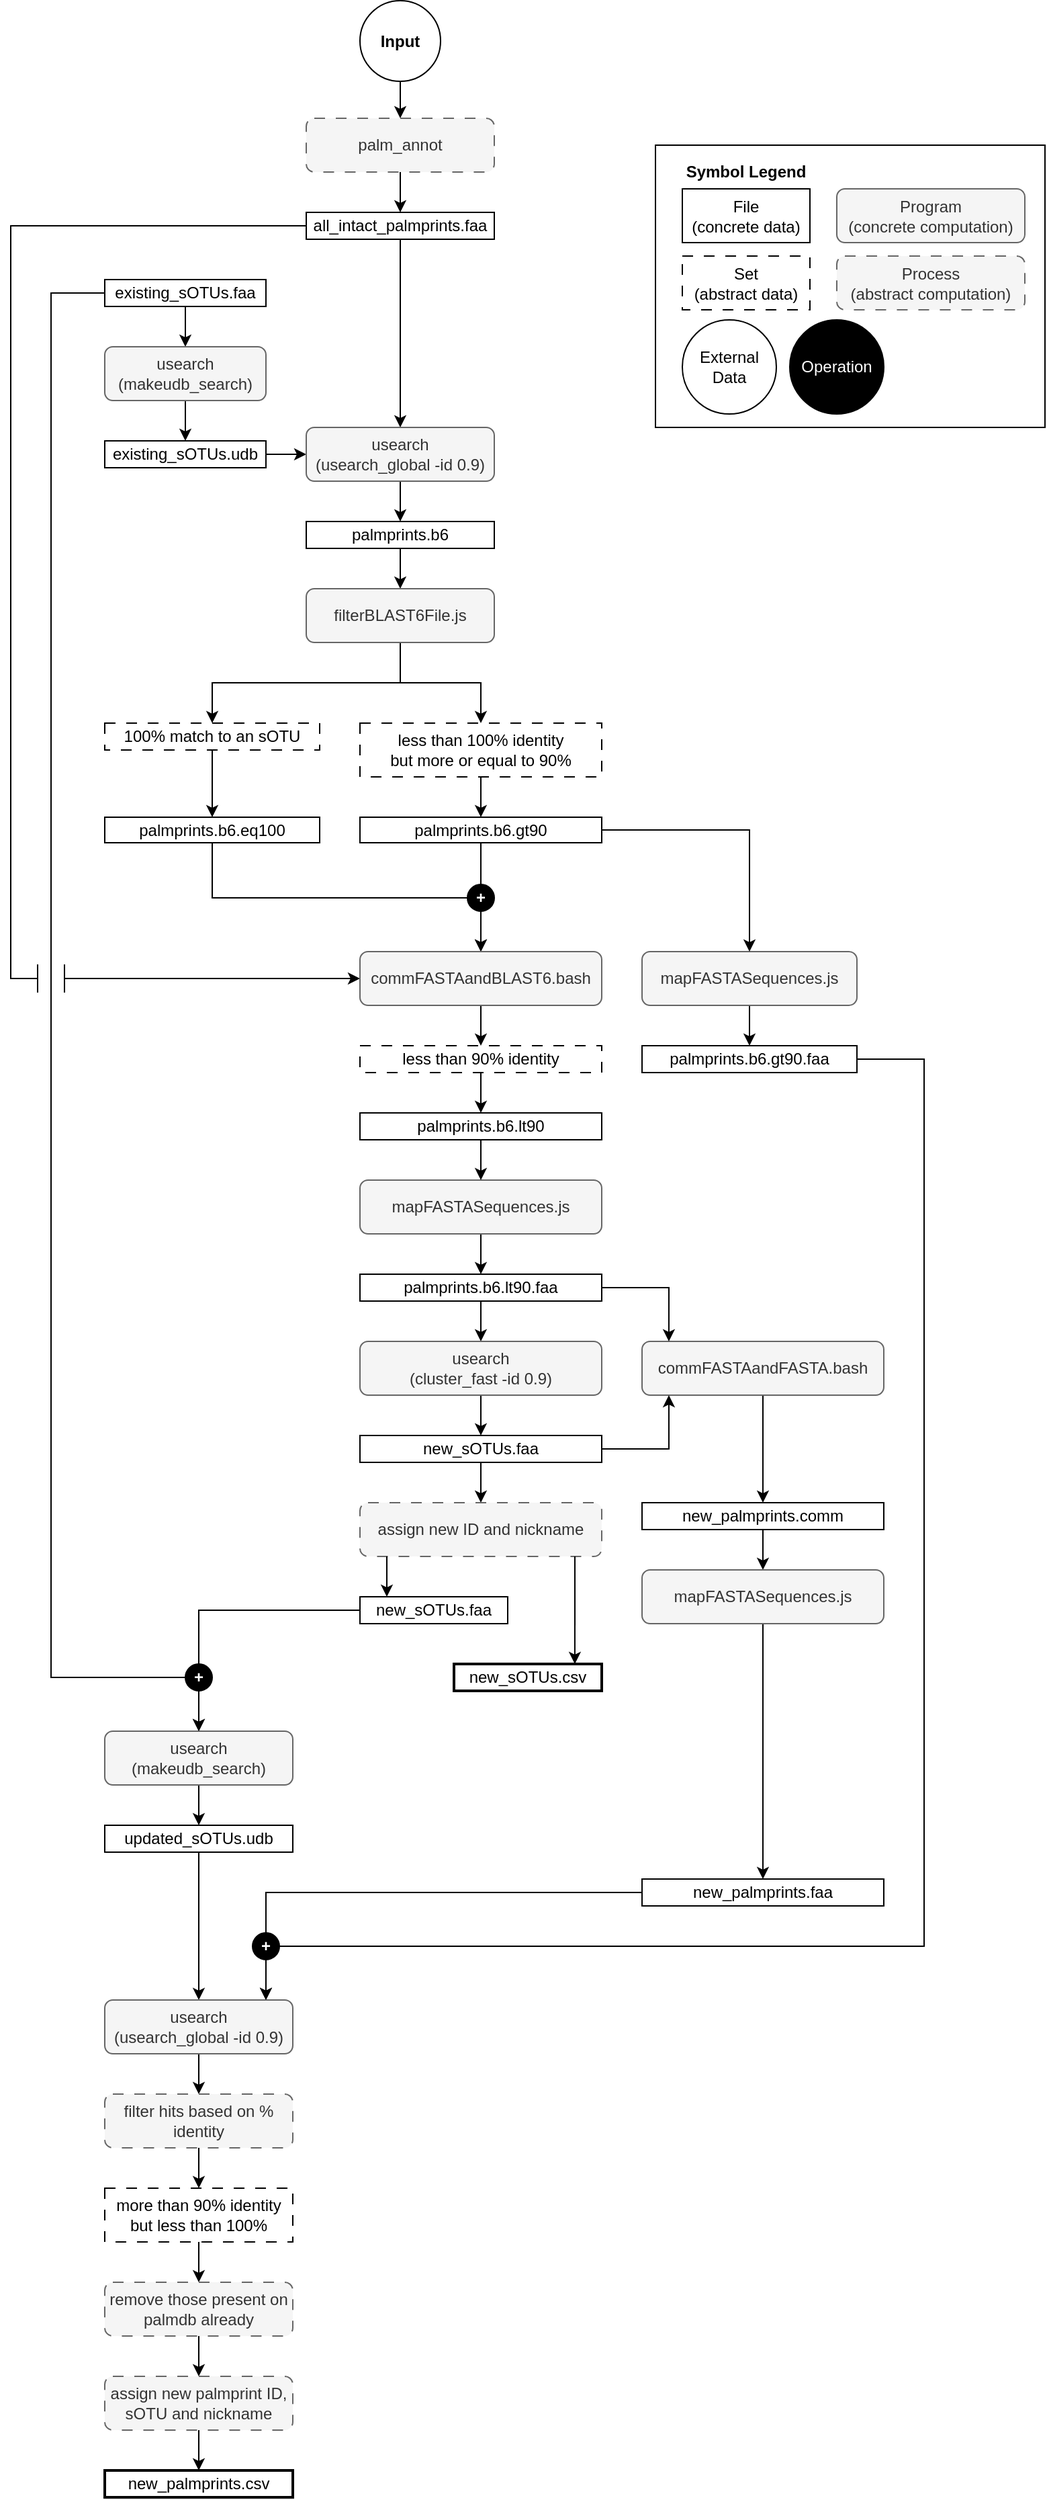 <mxfile version="24.7.6">
  <diagram name="Page-1" id="xePpAwtWUjEFdL4y1r4D">
    <mxGraphModel dx="1308" dy="904" grid="1" gridSize="10" guides="1" tooltips="1" connect="1" arrows="1" fold="1" page="1" pageScale="1" pageWidth="1100" pageHeight="850" math="0" shadow="0">
      <root>
        <mxCell id="0" />
        <mxCell id="1" parent="0" />
        <mxCell id="pcEnY2RNjyqCKXGkyiXo-41" value="" style="rounded=0;whiteSpace=wrap;html=1;" parent="1" vertex="1">
          <mxGeometry x="490" y="220" width="290" height="210" as="geometry" />
        </mxCell>
        <mxCell id="qipjCbiUXeIvuoldf0_X-224" style="edgeStyle=orthogonalEdgeStyle;rounded=0;orthogonalLoop=1;jettySize=auto;html=1;entryX=0.5;entryY=0;entryDx=0;entryDy=0;" parent="1" source="pcEnY2RNjyqCKXGkyiXo-3" target="qipjCbiUXeIvuoldf0_X-213" edge="1">
          <mxGeometry relative="1" as="geometry" />
        </mxCell>
        <mxCell id="pcEnY2RNjyqCKXGkyiXo-3" value="&lt;b&gt;Input&lt;/b&gt;" style="ellipse;whiteSpace=wrap;html=1;aspect=fixed;" parent="1" vertex="1">
          <mxGeometry x="270" y="112.5" width="60" height="60" as="geometry" />
        </mxCell>
        <mxCell id="qipjCbiUXeIvuoldf0_X-221" style="edgeStyle=orthogonalEdgeStyle;rounded=0;orthogonalLoop=1;jettySize=auto;html=1;entryX=0.5;entryY=0;entryDx=0;entryDy=0;" parent="1" source="pcEnY2RNjyqCKXGkyiXo-23" target="pcEnY2RNjyqCKXGkyiXo-30" edge="1">
          <mxGeometry relative="1" as="geometry" />
        </mxCell>
        <mxCell id="qipjCbiUXeIvuoldf0_X-222" style="edgeStyle=orthogonalEdgeStyle;rounded=0;orthogonalLoop=1;jettySize=auto;html=1;entryX=0;entryY=0.5;entryDx=0;entryDy=0;" parent="1" source="pcEnY2RNjyqCKXGkyiXo-23" target="qipjCbiUXeIvuoldf0_X-158" edge="1">
          <mxGeometry relative="1" as="geometry">
            <Array as="points">
              <mxPoint x="10" y="280" />
              <mxPoint x="10" y="840" />
            </Array>
          </mxGeometry>
        </mxCell>
        <mxCell id="pcEnY2RNjyqCKXGkyiXo-23" value="&lt;div&gt;all_intact_palmprints.faa&lt;/div&gt;" style="rounded=0;whiteSpace=wrap;html=1;" parent="1" vertex="1">
          <mxGeometry x="230" y="270" width="140" height="20" as="geometry" />
        </mxCell>
        <mxCell id="pcEnY2RNjyqCKXGkyiXo-28" style="edgeStyle=none;rounded=0;orthogonalLoop=1;jettySize=auto;html=1;entryX=0.5;entryY=0;entryDx=0;entryDy=0;" parent="1" source="pcEnY2RNjyqCKXGkyiXo-25" target="pcEnY2RNjyqCKXGkyiXo-26" edge="1">
          <mxGeometry relative="1" as="geometry" />
        </mxCell>
        <mxCell id="VFu0eOYfGQJj1M0cjpmJ-1" style="edgeStyle=orthogonalEdgeStyle;rounded=0;orthogonalLoop=1;jettySize=auto;html=1;entryX=0.5;entryY=0;entryDx=0;entryDy=0;" edge="1" parent="1" source="pcEnY2RNjyqCKXGkyiXo-25" target="qipjCbiUXeIvuoldf0_X-83">
          <mxGeometry relative="1" as="geometry">
            <Array as="points">
              <mxPoint x="40" y="330" />
              <mxPoint x="40" y="1360" />
              <mxPoint x="150" y="1360" />
            </Array>
          </mxGeometry>
        </mxCell>
        <mxCell id="pcEnY2RNjyqCKXGkyiXo-25" value="&lt;div&gt;existing_sOTUs.faa&lt;/div&gt;" style="rounded=0;whiteSpace=wrap;html=1;" parent="1" vertex="1">
          <mxGeometry x="80" y="320" width="120" height="20" as="geometry" />
        </mxCell>
        <mxCell id="pcEnY2RNjyqCKXGkyiXo-29" style="edgeStyle=none;rounded=0;orthogonalLoop=1;jettySize=auto;html=1;entryX=0.5;entryY=0;entryDx=0;entryDy=0;" parent="1" source="pcEnY2RNjyqCKXGkyiXo-26" target="pcEnY2RNjyqCKXGkyiXo-27" edge="1">
          <mxGeometry relative="1" as="geometry" />
        </mxCell>
        <mxCell id="pcEnY2RNjyqCKXGkyiXo-26" value="&lt;div&gt;usearch&lt;/div&gt;&lt;div&gt;(makeudb_search)&lt;br&gt;&lt;/div&gt;" style="rounded=1;whiteSpace=wrap;html=1;fillColor=#f5f5f5;strokeColor=#666666;fontColor=#333333;" parent="1" vertex="1">
          <mxGeometry x="80" y="370" width="120" height="40" as="geometry" />
        </mxCell>
        <mxCell id="qipjCbiUXeIvuoldf0_X-220" style="edgeStyle=orthogonalEdgeStyle;rounded=0;orthogonalLoop=1;jettySize=auto;html=1;" parent="1" source="pcEnY2RNjyqCKXGkyiXo-27" target="pcEnY2RNjyqCKXGkyiXo-30" edge="1">
          <mxGeometry relative="1" as="geometry" />
        </mxCell>
        <mxCell id="pcEnY2RNjyqCKXGkyiXo-27" value="&lt;div&gt;existing_sOTUs.udb&lt;/div&gt;" style="rounded=0;whiteSpace=wrap;html=1;" parent="1" vertex="1">
          <mxGeometry x="80" y="440" width="120" height="20" as="geometry" />
        </mxCell>
        <mxCell id="qipjCbiUXeIvuoldf0_X-120" style="edgeStyle=orthogonalEdgeStyle;rounded=0;orthogonalLoop=1;jettySize=auto;html=1;entryX=0.5;entryY=0;entryDx=0;entryDy=0;" parent="1" source="pcEnY2RNjyqCKXGkyiXo-30" target="qipjCbiUXeIvuoldf0_X-117" edge="1">
          <mxGeometry relative="1" as="geometry" />
        </mxCell>
        <mxCell id="pcEnY2RNjyqCKXGkyiXo-30" value="&lt;div&gt;usearch&lt;/div&gt;&lt;div&gt;(usearch_global -id 0.9)&lt;br&gt;&lt;/div&gt;" style="rounded=1;whiteSpace=wrap;html=1;fillColor=#f5f5f5;strokeColor=#666666;fontColor=#333333;" parent="1" vertex="1">
          <mxGeometry x="230" y="430" width="140" height="40" as="geometry" />
        </mxCell>
        <mxCell id="pcEnY2RNjyqCKXGkyiXo-35" value="&lt;div&gt;External&lt;/div&gt;&lt;div&gt;Data&lt;br&gt;&lt;/div&gt;" style="ellipse;whiteSpace=wrap;html=1;aspect=fixed;" parent="1" vertex="1">
          <mxGeometry x="510" y="350" width="70" height="70" as="geometry" />
        </mxCell>
        <mxCell id="pcEnY2RNjyqCKXGkyiXo-36" value="&lt;div&gt;File&lt;/div&gt;&lt;div&gt;(concrete data)&lt;br&gt;&lt;/div&gt;" style="rounded=0;whiteSpace=wrap;html=1;" parent="1" vertex="1">
          <mxGeometry x="510" y="252.5" width="95" height="40" as="geometry" />
        </mxCell>
        <mxCell id="pcEnY2RNjyqCKXGkyiXo-37" value="&lt;div&gt;Set&lt;/div&gt;&lt;div&gt;(abstract data)&lt;br&gt;&lt;/div&gt;" style="rounded=0;whiteSpace=wrap;html=1;dashed=1;dashPattern=8 8;" parent="1" vertex="1">
          <mxGeometry x="510" y="302.5" width="95" height="40" as="geometry" />
        </mxCell>
        <mxCell id="pcEnY2RNjyqCKXGkyiXo-38" value="&lt;div&gt;Program&lt;/div&gt;&lt;div&gt;(concrete computation)&lt;br&gt;&lt;/div&gt;" style="rounded=1;whiteSpace=wrap;html=1;fillColor=#f5f5f5;strokeColor=#666666;fontColor=#333333;" parent="1" vertex="1">
          <mxGeometry x="625" y="252.5" width="140" height="40" as="geometry" />
        </mxCell>
        <mxCell id="pcEnY2RNjyqCKXGkyiXo-40" value="Symbol Legend" style="text;html=1;align=center;verticalAlign=middle;whiteSpace=wrap;rounded=0;fontStyle=1" parent="1" vertex="1">
          <mxGeometry x="510" y="227.5" width="95" height="25" as="geometry" />
        </mxCell>
        <mxCell id="pcEnY2RNjyqCKXGkyiXo-48" value="&lt;div&gt;Process&lt;/div&gt;&lt;div&gt;(abstract computation)&lt;br&gt;&lt;/div&gt;" style="rounded=1;whiteSpace=wrap;html=1;fillColor=#f5f5f5;strokeColor=#666666;fontColor=#333333;dashed=1;dashPattern=8 8;" parent="1" vertex="1">
          <mxGeometry x="625" y="302.5" width="140" height="40" as="geometry" />
        </mxCell>
        <mxCell id="qipjCbiUXeIvuoldf0_X-174" style="edgeStyle=orthogonalEdgeStyle;rounded=0;orthogonalLoop=1;jettySize=auto;html=1;entryX=0.5;entryY=0;entryDx=0;entryDy=0;" parent="1" source="qipjCbiUXeIvuoldf0_X-9" target="qipjCbiUXeIvuoldf0_X-166" edge="1">
          <mxGeometry relative="1" as="geometry" />
        </mxCell>
        <mxCell id="qipjCbiUXeIvuoldf0_X-9" value="&lt;div&gt;&lt;span style=&quot;background-color: initial;&quot;&gt;less than 90% identity&lt;/span&gt;&lt;br&gt;&lt;/div&gt;" style="rounded=0;whiteSpace=wrap;html=1;dashed=1;dashPattern=8 8;" parent="1" vertex="1">
          <mxGeometry x="270" y="890" width="180" height="20" as="geometry" />
        </mxCell>
        <mxCell id="qipjCbiUXeIvuoldf0_X-155" style="edgeStyle=orthogonalEdgeStyle;rounded=0;orthogonalLoop=1;jettySize=auto;html=1;entryX=0.5;entryY=0;entryDx=0;entryDy=0;" parent="1" source="qipjCbiUXeIvuoldf0_X-18" target="qipjCbiUXeIvuoldf0_X-23" edge="1">
          <mxGeometry relative="1" as="geometry" />
        </mxCell>
        <mxCell id="qipjCbiUXeIvuoldf0_X-18" value="mapFASTASequences.js" style="rounded=1;whiteSpace=wrap;html=1;fillColor=#f5f5f5;strokeColor=#666666;fontColor=#333333;" parent="1" vertex="1">
          <mxGeometry x="270" y="990" width="180" height="40" as="geometry" />
        </mxCell>
        <mxCell id="qipjCbiUXeIvuoldf0_X-153" style="edgeStyle=orthogonalEdgeStyle;rounded=0;orthogonalLoop=1;jettySize=auto;html=1;entryX=0.5;entryY=0;entryDx=0;entryDy=0;" parent="1" source="qipjCbiUXeIvuoldf0_X-23" target="qipjCbiUXeIvuoldf0_X-27" edge="1">
          <mxGeometry relative="1" as="geometry" />
        </mxCell>
        <mxCell id="qipjCbiUXeIvuoldf0_X-23" value="&lt;div&gt;palmprints.b6.lt90.faa&lt;/div&gt;" style="rounded=0;whiteSpace=wrap;html=1;" parent="1" vertex="1">
          <mxGeometry x="270" y="1060" width="180" height="20" as="geometry" />
        </mxCell>
        <mxCell id="qipjCbiUXeIvuoldf0_X-190" style="edgeStyle=orthogonalEdgeStyle;rounded=0;orthogonalLoop=1;jettySize=auto;html=1;entryX=0.5;entryY=0;entryDx=0;entryDy=0;" parent="1" source="qipjCbiUXeIvuoldf0_X-27" target="qipjCbiUXeIvuoldf0_X-28" edge="1">
          <mxGeometry relative="1" as="geometry" />
        </mxCell>
        <mxCell id="qipjCbiUXeIvuoldf0_X-27" value="&lt;div&gt;usearch&lt;/div&gt;&lt;div&gt;(cluster_fast -id 0.9)&lt;br&gt;&lt;/div&gt;" style="rounded=1;whiteSpace=wrap;html=1;fillColor=#f5f5f5;strokeColor=#666666;fontColor=#333333;" parent="1" vertex="1">
          <mxGeometry x="270" y="1110" width="180" height="40" as="geometry" />
        </mxCell>
        <mxCell id="qipjCbiUXeIvuoldf0_X-37" style="edgeStyle=orthogonalEdgeStyle;rounded=0;orthogonalLoop=1;jettySize=auto;html=1;entryX=0.5;entryY=0;entryDx=0;entryDy=0;" parent="1" source="qipjCbiUXeIvuoldf0_X-28" target="qipjCbiUXeIvuoldf0_X-36" edge="1">
          <mxGeometry relative="1" as="geometry" />
        </mxCell>
        <mxCell id="qipjCbiUXeIvuoldf0_X-28" value="&lt;div&gt;new_sOTUs.faa&lt;/div&gt;" style="rounded=0;whiteSpace=wrap;html=1;" parent="1" vertex="1">
          <mxGeometry x="270" y="1180" width="180" height="20" as="geometry" />
        </mxCell>
        <mxCell id="qipjCbiUXeIvuoldf0_X-36" value="assign new ID and nickname" style="rounded=1;whiteSpace=wrap;html=1;fillColor=#f5f5f5;strokeColor=#666666;fontColor=#333333;dashed=1;dashPattern=8 8;" parent="1" vertex="1">
          <mxGeometry x="270" y="1230" width="180" height="40" as="geometry" />
        </mxCell>
        <mxCell id="qipjCbiUXeIvuoldf0_X-125" style="edgeStyle=orthogonalEdgeStyle;rounded=0;orthogonalLoop=1;jettySize=auto;html=1;entryX=0.5;entryY=0;entryDx=0;entryDy=0;" parent="1" source="qipjCbiUXeIvuoldf0_X-60" target="qipjCbiUXeIvuoldf0_X-122" edge="1">
          <mxGeometry relative="1" as="geometry" />
        </mxCell>
        <mxCell id="qipjCbiUXeIvuoldf0_X-60" value="&lt;div&gt;&lt;span style=&quot;background-color: initial;&quot;&gt;less than 100% identity&lt;/span&gt;&lt;br&gt;&lt;/div&gt;&lt;div&gt;&lt;span style=&quot;background-color: initial;&quot;&gt;but more or equal to 90%&lt;/span&gt;&lt;/div&gt;" style="rounded=0;whiteSpace=wrap;html=1;dashed=1;dashPattern=8 8;" parent="1" vertex="1">
          <mxGeometry x="270" y="650" width="180" height="40" as="geometry" />
        </mxCell>
        <mxCell id="qipjCbiUXeIvuoldf0_X-61" style="edgeStyle=orthogonalEdgeStyle;rounded=0;orthogonalLoop=1;jettySize=auto;html=1;entryX=0.5;entryY=0;entryDx=0;entryDy=0;" parent="1" source="qipjCbiUXeIvuoldf0_X-62" target="qipjCbiUXeIvuoldf0_X-63" edge="1">
          <mxGeometry relative="1" as="geometry" />
        </mxCell>
        <mxCell id="qipjCbiUXeIvuoldf0_X-62" value="mapFASTASequences.js" style="rounded=1;whiteSpace=wrap;html=1;fillColor=#f5f5f5;strokeColor=#666666;fontColor=#333333;" parent="1" vertex="1">
          <mxGeometry x="480" y="820" width="160" height="40" as="geometry" />
        </mxCell>
        <mxCell id="VFu0eOYfGQJj1M0cjpmJ-12" style="edgeStyle=orthogonalEdgeStyle;rounded=0;orthogonalLoop=1;jettySize=auto;html=1;" edge="1" parent="1" source="qipjCbiUXeIvuoldf0_X-63">
          <mxGeometry relative="1" as="geometry">
            <mxPoint x="200" y="1600" as="targetPoint" />
            <Array as="points">
              <mxPoint x="690" y="900" />
              <mxPoint x="690" y="1560" />
              <mxPoint x="200" y="1560" />
            </Array>
          </mxGeometry>
        </mxCell>
        <mxCell id="qipjCbiUXeIvuoldf0_X-63" value="&lt;div&gt;palmprints.b6.gt90.faa&lt;/div&gt;" style="rounded=0;whiteSpace=wrap;html=1;" parent="1" vertex="1">
          <mxGeometry x="480" y="890" width="160" height="20" as="geometry" />
        </mxCell>
        <mxCell id="qipjCbiUXeIvuoldf0_X-126" style="edgeStyle=orthogonalEdgeStyle;rounded=0;orthogonalLoop=1;jettySize=auto;html=1;entryX=0.5;entryY=0;entryDx=0;entryDy=0;" parent="1" source="qipjCbiUXeIvuoldf0_X-65" target="qipjCbiUXeIvuoldf0_X-124" edge="1">
          <mxGeometry relative="1" as="geometry" />
        </mxCell>
        <mxCell id="qipjCbiUXeIvuoldf0_X-65" value="&lt;div&gt;&lt;span style=&quot;background-color: initial;&quot;&gt;100% match to an sOTU&lt;/span&gt;&lt;br&gt;&lt;/div&gt;" style="rounded=0;whiteSpace=wrap;html=1;dashed=1;dashPattern=8 8;" parent="1" vertex="1">
          <mxGeometry x="80" y="650" width="160" height="20" as="geometry" />
        </mxCell>
        <mxCell id="qipjCbiUXeIvuoldf0_X-82" style="edgeStyle=none;rounded=0;orthogonalLoop=1;jettySize=auto;html=1;entryX=0.5;entryY=0;entryDx=0;entryDy=0;" parent="1" source="qipjCbiUXeIvuoldf0_X-83" target="qipjCbiUXeIvuoldf0_X-84" edge="1">
          <mxGeometry relative="1" as="geometry" />
        </mxCell>
        <mxCell id="qipjCbiUXeIvuoldf0_X-83" value="&lt;div&gt;usearch&lt;/div&gt;&lt;div&gt;(makeudb_search)&lt;br&gt;&lt;/div&gt;" style="rounded=1;whiteSpace=wrap;html=1;fillColor=#f5f5f5;strokeColor=#666666;fontColor=#333333;" parent="1" vertex="1">
          <mxGeometry x="80" y="1400" width="140" height="40" as="geometry" />
        </mxCell>
        <mxCell id="qipjCbiUXeIvuoldf0_X-212" style="edgeStyle=orthogonalEdgeStyle;rounded=0;orthogonalLoop=1;jettySize=auto;html=1;entryX=0.5;entryY=0;entryDx=0;entryDy=0;" parent="1" source="qipjCbiUXeIvuoldf0_X-84" target="qipjCbiUXeIvuoldf0_X-100" edge="1">
          <mxGeometry relative="1" as="geometry" />
        </mxCell>
        <mxCell id="qipjCbiUXeIvuoldf0_X-84" value="&lt;div&gt;updated_sOTUs.udb&lt;/div&gt;" style="rounded=0;whiteSpace=wrap;html=1;" parent="1" vertex="1">
          <mxGeometry x="80" y="1470" width="140" height="20" as="geometry" />
        </mxCell>
        <mxCell id="qipjCbiUXeIvuoldf0_X-97" value="&lt;div&gt;Operation&lt;/div&gt;" style="ellipse;whiteSpace=wrap;html=1;aspect=fixed;fillStyle=auto;fillColor=#000000;fontColor=#FFFFFF;" parent="1" vertex="1">
          <mxGeometry x="590" y="350" width="70" height="70" as="geometry" />
        </mxCell>
        <mxCell id="qipjCbiUXeIvuoldf0_X-108" style="edgeStyle=orthogonalEdgeStyle;rounded=0;orthogonalLoop=1;jettySize=auto;html=1;entryX=0.5;entryY=0;entryDx=0;entryDy=0;" parent="1" source="qipjCbiUXeIvuoldf0_X-100" target="qipjCbiUXeIvuoldf0_X-106" edge="1">
          <mxGeometry relative="1" as="geometry" />
        </mxCell>
        <mxCell id="qipjCbiUXeIvuoldf0_X-100" value="&lt;div&gt;usearch&lt;/div&gt;&lt;div&gt;(usearch_global -id 0.9)&lt;br&gt;&lt;/div&gt;" style="rounded=1;whiteSpace=wrap;html=1;fillColor=#f5f5f5;strokeColor=#666666;fontColor=#333333;" parent="1" vertex="1">
          <mxGeometry x="80" y="1600" width="140" height="40" as="geometry" />
        </mxCell>
        <mxCell id="qipjCbiUXeIvuoldf0_X-110" style="edgeStyle=orthogonalEdgeStyle;rounded=0;orthogonalLoop=1;jettySize=auto;html=1;entryX=0.5;entryY=0;entryDx=0;entryDy=0;" parent="1" source="qipjCbiUXeIvuoldf0_X-106" target="qipjCbiUXeIvuoldf0_X-109" edge="1">
          <mxGeometry relative="1" as="geometry" />
        </mxCell>
        <mxCell id="qipjCbiUXeIvuoldf0_X-106" value="filter hits based on % identity" style="rounded=1;whiteSpace=wrap;html=1;fillColor=#f5f5f5;strokeColor=#666666;fontColor=#333333;dashed=1;dashPattern=8 8;" parent="1" vertex="1">
          <mxGeometry x="80" y="1670" width="140" height="40" as="geometry" />
        </mxCell>
        <mxCell id="qipjCbiUXeIvuoldf0_X-112" style="edgeStyle=orthogonalEdgeStyle;rounded=0;orthogonalLoop=1;jettySize=auto;html=1;entryX=0.5;entryY=0;entryDx=0;entryDy=0;" parent="1" source="qipjCbiUXeIvuoldf0_X-109" target="qipjCbiUXeIvuoldf0_X-111" edge="1">
          <mxGeometry relative="1" as="geometry" />
        </mxCell>
        <mxCell id="qipjCbiUXeIvuoldf0_X-109" value="&lt;div&gt;&lt;span style=&quot;background-color: initial;&quot;&gt;more than 90% identity&lt;/span&gt;&lt;br&gt;&lt;/div&gt;&lt;div&gt;&lt;span style=&quot;background-color: initial;&quot;&gt;but less than 100%&lt;/span&gt;&lt;/div&gt;" style="rounded=0;whiteSpace=wrap;html=1;dashed=1;dashPattern=8 8;" parent="1" vertex="1">
          <mxGeometry x="80" y="1740" width="140" height="40" as="geometry" />
        </mxCell>
        <mxCell id="VFu0eOYfGQJj1M0cjpmJ-14" style="edgeStyle=orthogonalEdgeStyle;rounded=0;orthogonalLoop=1;jettySize=auto;html=1;entryX=0.5;entryY=0;entryDx=0;entryDy=0;" edge="1" parent="1" source="qipjCbiUXeIvuoldf0_X-111" target="VFu0eOYfGQJj1M0cjpmJ-13">
          <mxGeometry relative="1" as="geometry" />
        </mxCell>
        <mxCell id="qipjCbiUXeIvuoldf0_X-111" value="remove those present on palmdb already" style="rounded=1;whiteSpace=wrap;html=1;fillColor=#f5f5f5;strokeColor=#666666;fontColor=#333333;dashed=1;dashPattern=8 8;" parent="1" vertex="1">
          <mxGeometry x="80" y="1810" width="140" height="40" as="geometry" />
        </mxCell>
        <mxCell id="qipjCbiUXeIvuoldf0_X-113" value="&lt;div&gt;new_sOTUs.csv&lt;/div&gt;" style="rounded=0;whiteSpace=wrap;html=1;strokeWidth=2;" parent="1" vertex="1">
          <mxGeometry x="340" y="1350" width="110" height="20" as="geometry" />
        </mxCell>
        <mxCell id="qipjCbiUXeIvuoldf0_X-115" value="&lt;div&gt;new_palmprints.csv&lt;/div&gt;" style="rounded=0;whiteSpace=wrap;html=1;strokeWidth=2;" parent="1" vertex="1">
          <mxGeometry x="80" y="1950" width="140" height="20" as="geometry" />
        </mxCell>
        <mxCell id="qipjCbiUXeIvuoldf0_X-118" style="edgeStyle=orthogonalEdgeStyle;rounded=0;orthogonalLoop=1;jettySize=auto;html=1;entryX=0.5;entryY=0;entryDx=0;entryDy=0;" parent="1" source="qipjCbiUXeIvuoldf0_X-117" edge="1">
          <mxGeometry relative="1" as="geometry">
            <mxPoint x="300" y="550" as="targetPoint" />
          </mxGeometry>
        </mxCell>
        <mxCell id="qipjCbiUXeIvuoldf0_X-117" value="&lt;div&gt;palmprints.b6&lt;/div&gt;" style="rounded=0;whiteSpace=wrap;html=1;" parent="1" vertex="1">
          <mxGeometry x="230" y="500" width="140" height="20" as="geometry" />
        </mxCell>
        <mxCell id="qipjCbiUXeIvuoldf0_X-149" style="edgeStyle=orthogonalEdgeStyle;rounded=0;orthogonalLoop=1;jettySize=auto;html=1;entryX=0.5;entryY=0;entryDx=0;entryDy=0;" parent="1" source="qipjCbiUXeIvuoldf0_X-121" target="qipjCbiUXeIvuoldf0_X-65" edge="1">
          <mxGeometry relative="1" as="geometry">
            <Array as="points">
              <mxPoint x="300" y="620" />
              <mxPoint x="160" y="620" />
            </Array>
          </mxGeometry>
        </mxCell>
        <mxCell id="qipjCbiUXeIvuoldf0_X-188" style="edgeStyle=orthogonalEdgeStyle;rounded=0;orthogonalLoop=1;jettySize=auto;html=1;" parent="1" source="qipjCbiUXeIvuoldf0_X-121" target="qipjCbiUXeIvuoldf0_X-60" edge="1">
          <mxGeometry relative="1" as="geometry">
            <Array as="points">
              <mxPoint x="300" y="620" />
              <mxPoint x="360" y="620" />
            </Array>
          </mxGeometry>
        </mxCell>
        <mxCell id="qipjCbiUXeIvuoldf0_X-121" value="filterBLAST6File.js" style="rounded=1;whiteSpace=wrap;html=1;fillColor=#f5f5f5;strokeColor=#666666;fontColor=#333333;" parent="1" vertex="1">
          <mxGeometry x="230" y="550" width="140" height="40" as="geometry" />
        </mxCell>
        <mxCell id="qipjCbiUXeIvuoldf0_X-131" style="edgeStyle=orthogonalEdgeStyle;rounded=0;orthogonalLoop=1;jettySize=auto;html=1;entryX=0.5;entryY=0;entryDx=0;entryDy=0;" parent="1" source="qipjCbiUXeIvuoldf0_X-122" target="qipjCbiUXeIvuoldf0_X-62" edge="1">
          <mxGeometry relative="1" as="geometry" />
        </mxCell>
        <mxCell id="qipjCbiUXeIvuoldf0_X-217" style="edgeStyle=orthogonalEdgeStyle;rounded=0;orthogonalLoop=1;jettySize=auto;html=1;entryX=0.5;entryY=0;entryDx=0;entryDy=0;" parent="1" source="qipjCbiUXeIvuoldf0_X-122" target="qipjCbiUXeIvuoldf0_X-158" edge="1">
          <mxGeometry relative="1" as="geometry" />
        </mxCell>
        <mxCell id="qipjCbiUXeIvuoldf0_X-122" value="&lt;div&gt;palmprints.b6.gt90&lt;/div&gt;" style="rounded=0;whiteSpace=wrap;html=1;" parent="1" vertex="1">
          <mxGeometry x="270" y="720" width="180" height="19" as="geometry" />
        </mxCell>
        <mxCell id="qipjCbiUXeIvuoldf0_X-218" style="edgeStyle=orthogonalEdgeStyle;rounded=0;orthogonalLoop=1;jettySize=auto;html=1;entryX=0.5;entryY=0;entryDx=0;entryDy=0;" parent="1" source="qipjCbiUXeIvuoldf0_X-124" target="qipjCbiUXeIvuoldf0_X-158" edge="1">
          <mxGeometry relative="1" as="geometry">
            <Array as="points">
              <mxPoint x="160" y="780" />
              <mxPoint x="360" y="780" />
            </Array>
          </mxGeometry>
        </mxCell>
        <mxCell id="qipjCbiUXeIvuoldf0_X-124" value="&lt;div&gt;palmprints.b6.eq100&lt;/div&gt;" style="rounded=0;whiteSpace=wrap;html=1;" parent="1" vertex="1">
          <mxGeometry x="80" y="720" width="160" height="19" as="geometry" />
        </mxCell>
        <mxCell id="qipjCbiUXeIvuoldf0_X-170" style="edgeStyle=orthogonalEdgeStyle;rounded=0;orthogonalLoop=1;jettySize=auto;html=1;entryX=0.5;entryY=0;entryDx=0;entryDy=0;" parent="1" source="qipjCbiUXeIvuoldf0_X-158" target="qipjCbiUXeIvuoldf0_X-9" edge="1">
          <mxGeometry relative="1" as="geometry" />
        </mxCell>
        <mxCell id="qipjCbiUXeIvuoldf0_X-158" value="commFASTAandBLAST6.bash" style="rounded=1;whiteSpace=wrap;html=1;fillColor=#f5f5f5;strokeColor=#666666;fontColor=#333333;" parent="1" vertex="1">
          <mxGeometry x="270" y="820" width="180" height="40" as="geometry" />
        </mxCell>
        <mxCell id="qipjCbiUXeIvuoldf0_X-172" style="edgeStyle=orthogonalEdgeStyle;rounded=0;orthogonalLoop=1;jettySize=auto;html=1;entryX=0.5;entryY=0;entryDx=0;entryDy=0;" parent="1" source="qipjCbiUXeIvuoldf0_X-166" target="qipjCbiUXeIvuoldf0_X-18" edge="1">
          <mxGeometry relative="1" as="geometry" />
        </mxCell>
        <mxCell id="qipjCbiUXeIvuoldf0_X-166" value="&lt;div&gt;palmprints.b6.lt90&lt;/div&gt;" style="rounded=0;whiteSpace=wrap;html=1;" parent="1" vertex="1">
          <mxGeometry x="270" y="940" width="180" height="20" as="geometry" />
        </mxCell>
        <mxCell id="qipjCbiUXeIvuoldf0_X-177" value="&lt;b&gt;+&lt;/b&gt;" style="ellipse;whiteSpace=wrap;html=1;aspect=fixed;fillStyle=auto;fillColor=#000000;fontColor=#FFFFFF;" parent="1" vertex="1">
          <mxGeometry x="350" y="770" width="20" height="20" as="geometry" />
        </mxCell>
        <mxCell id="qipjCbiUXeIvuoldf0_X-203" style="edgeStyle=orthogonalEdgeStyle;rounded=0;orthogonalLoop=1;jettySize=auto;html=1;entryX=0.5;entryY=0;entryDx=0;entryDy=0;" parent="1" source="qipjCbiUXeIvuoldf0_X-195" target="qipjCbiUXeIvuoldf0_X-202" edge="1">
          <mxGeometry relative="1" as="geometry" />
        </mxCell>
        <mxCell id="qipjCbiUXeIvuoldf0_X-195" value="commFASTAandFASTA.bash" style="rounded=1;whiteSpace=wrap;html=1;fillColor=#f5f5f5;strokeColor=#666666;fontColor=#333333;" parent="1" vertex="1">
          <mxGeometry x="480" y="1110" width="180" height="40" as="geometry" />
        </mxCell>
        <mxCell id="qipjCbiUXeIvuoldf0_X-198" style="edgeStyle=orthogonalEdgeStyle;rounded=0;orthogonalLoop=1;jettySize=auto;html=1;entryX=0.111;entryY=0;entryDx=0;entryDy=0;entryPerimeter=0;" parent="1" source="qipjCbiUXeIvuoldf0_X-23" target="qipjCbiUXeIvuoldf0_X-195" edge="1">
          <mxGeometry relative="1" as="geometry" />
        </mxCell>
        <mxCell id="qipjCbiUXeIvuoldf0_X-199" style="edgeStyle=orthogonalEdgeStyle;rounded=0;orthogonalLoop=1;jettySize=auto;html=1;entryX=0.111;entryY=1;entryDx=0;entryDy=0;entryPerimeter=0;" parent="1" source="qipjCbiUXeIvuoldf0_X-28" target="qipjCbiUXeIvuoldf0_X-195" edge="1">
          <mxGeometry relative="1" as="geometry" />
        </mxCell>
        <mxCell id="qipjCbiUXeIvuoldf0_X-205" style="edgeStyle=orthogonalEdgeStyle;rounded=0;orthogonalLoop=1;jettySize=auto;html=1;entryX=0.5;entryY=0;entryDx=0;entryDy=0;" parent="1" source="qipjCbiUXeIvuoldf0_X-202" target="qipjCbiUXeIvuoldf0_X-204" edge="1">
          <mxGeometry relative="1" as="geometry" />
        </mxCell>
        <mxCell id="qipjCbiUXeIvuoldf0_X-202" value="&lt;div&gt;new_palmprints.comm&lt;/div&gt;" style="rounded=0;whiteSpace=wrap;html=1;" parent="1" vertex="1">
          <mxGeometry x="480" y="1230" width="180" height="20" as="geometry" />
        </mxCell>
        <mxCell id="qipjCbiUXeIvuoldf0_X-207" style="edgeStyle=orthogonalEdgeStyle;rounded=0;orthogonalLoop=1;jettySize=auto;html=1;entryX=0.5;entryY=0;entryDx=0;entryDy=0;" parent="1" source="qipjCbiUXeIvuoldf0_X-204" target="qipjCbiUXeIvuoldf0_X-206" edge="1">
          <mxGeometry relative="1" as="geometry" />
        </mxCell>
        <mxCell id="qipjCbiUXeIvuoldf0_X-204" value="mapFASTASequences.js" style="rounded=1;whiteSpace=wrap;html=1;fillColor=#f5f5f5;strokeColor=#666666;fontColor=#333333;" parent="1" vertex="1">
          <mxGeometry x="480" y="1280" width="180" height="40" as="geometry" />
        </mxCell>
        <mxCell id="qipjCbiUXeIvuoldf0_X-206" value="&lt;div&gt;new_palmprints.faa&lt;/div&gt;" style="rounded=0;whiteSpace=wrap;html=1;" parent="1" vertex="1">
          <mxGeometry x="480" y="1510" width="180" height="20" as="geometry" />
        </mxCell>
        <mxCell id="qipjCbiUXeIvuoldf0_X-223" style="edgeStyle=orthogonalEdgeStyle;rounded=0;orthogonalLoop=1;jettySize=auto;html=1;entryX=0.5;entryY=0;entryDx=0;entryDy=0;" parent="1" source="qipjCbiUXeIvuoldf0_X-213" target="pcEnY2RNjyqCKXGkyiXo-23" edge="1">
          <mxGeometry relative="1" as="geometry" />
        </mxCell>
        <mxCell id="qipjCbiUXeIvuoldf0_X-213" value="palm_annot" style="rounded=1;whiteSpace=wrap;html=1;fillColor=#f5f5f5;strokeColor=#666666;fontColor=#333333;dashed=1;dashPattern=8 8;" parent="1" vertex="1">
          <mxGeometry x="230" y="200" width="140" height="40" as="geometry" />
        </mxCell>
        <mxCell id="qipjCbiUXeIvuoldf0_X-227" value="" style="shape=partialRectangle;whiteSpace=wrap;html=1;top=0;bottom=0;fillColor=#FFFFFF;" parent="1" vertex="1">
          <mxGeometry x="30" y="830" width="20" height="20" as="geometry" />
        </mxCell>
        <mxCell id="VFu0eOYfGQJj1M0cjpmJ-5" style="edgeStyle=orthogonalEdgeStyle;rounded=0;orthogonalLoop=1;jettySize=auto;html=1;entryX=0.5;entryY=0;entryDx=0;entryDy=0;" edge="1" parent="1" source="VFu0eOYfGQJj1M0cjpmJ-3" target="qipjCbiUXeIvuoldf0_X-83">
          <mxGeometry relative="1" as="geometry" />
        </mxCell>
        <mxCell id="qipjCbiUXeIvuoldf0_X-229" value="" style="endArrow=none;html=1;rounded=0;exitX=0.5;exitY=1;exitDx=0;exitDy=0;" parent="1" source="qipjCbiUXeIvuoldf0_X-227" edge="1">
          <mxGeometry width="50" height="50" relative="1" as="geometry">
            <mxPoint x="-10" y="880" as="sourcePoint" />
            <mxPoint x="40" y="830" as="targetPoint" />
          </mxGeometry>
        </mxCell>
        <mxCell id="VFu0eOYfGQJj1M0cjpmJ-3" value="&lt;div&gt;new_sOTUs.faa&lt;/div&gt;" style="rounded=0;whiteSpace=wrap;html=1;" vertex="1" parent="1">
          <mxGeometry x="270" y="1300" width="110" height="20" as="geometry" />
        </mxCell>
        <mxCell id="qipjCbiUXeIvuoldf0_X-98" value="&lt;b&gt;+&lt;/b&gt;" style="ellipse;whiteSpace=wrap;html=1;aspect=fixed;fillStyle=auto;fillColor=#000000;fontColor=#FFFFFF;" parent="1" vertex="1">
          <mxGeometry x="140" y="1350" width="20" height="20" as="geometry" />
        </mxCell>
        <mxCell id="VFu0eOYfGQJj1M0cjpmJ-7" style="edgeStyle=orthogonalEdgeStyle;rounded=0;orthogonalLoop=1;jettySize=auto;html=1;entryX=0.857;entryY=0;entryDx=0;entryDy=0;entryPerimeter=0;" edge="1" parent="1" source="qipjCbiUXeIvuoldf0_X-206" target="qipjCbiUXeIvuoldf0_X-100">
          <mxGeometry relative="1" as="geometry" />
        </mxCell>
        <mxCell id="qipjCbiUXeIvuoldf0_X-233" value="&lt;b&gt;+&lt;/b&gt;" style="ellipse;whiteSpace=wrap;html=1;aspect=fixed;fillStyle=auto;fillColor=#000000;fontColor=#FFFFFF;" parent="1" vertex="1">
          <mxGeometry x="190" y="1550" width="20" height="20" as="geometry" />
        </mxCell>
        <mxCell id="VFu0eOYfGQJj1M0cjpmJ-10" value="" style="endArrow=classic;html=1;rounded=0;" edge="1" parent="1">
          <mxGeometry width="50" height="50" relative="1" as="geometry">
            <mxPoint x="290" y="1270" as="sourcePoint" />
            <mxPoint x="290" y="1300" as="targetPoint" />
          </mxGeometry>
        </mxCell>
        <mxCell id="VFu0eOYfGQJj1M0cjpmJ-11" value="" style="endArrow=classic;html=1;rounded=0;entryX=0.818;entryY=0;entryDx=0;entryDy=0;entryPerimeter=0;" edge="1" parent="1" target="qipjCbiUXeIvuoldf0_X-113">
          <mxGeometry width="50" height="50" relative="1" as="geometry">
            <mxPoint x="430" y="1270" as="sourcePoint" />
            <mxPoint x="430" y="1300" as="targetPoint" />
          </mxGeometry>
        </mxCell>
        <mxCell id="VFu0eOYfGQJj1M0cjpmJ-15" style="edgeStyle=orthogonalEdgeStyle;rounded=0;orthogonalLoop=1;jettySize=auto;html=1;entryX=0.5;entryY=0;entryDx=0;entryDy=0;" edge="1" parent="1" source="VFu0eOYfGQJj1M0cjpmJ-13" target="qipjCbiUXeIvuoldf0_X-115">
          <mxGeometry relative="1" as="geometry" />
        </mxCell>
        <mxCell id="VFu0eOYfGQJj1M0cjpmJ-13" value="assign new palmprint ID, sOTU and nickname" style="rounded=1;whiteSpace=wrap;html=1;fillColor=#f5f5f5;strokeColor=#666666;fontColor=#333333;dashed=1;dashPattern=8 8;" vertex="1" parent="1">
          <mxGeometry x="80" y="1880" width="140" height="40" as="geometry" />
        </mxCell>
      </root>
    </mxGraphModel>
  </diagram>
</mxfile>
